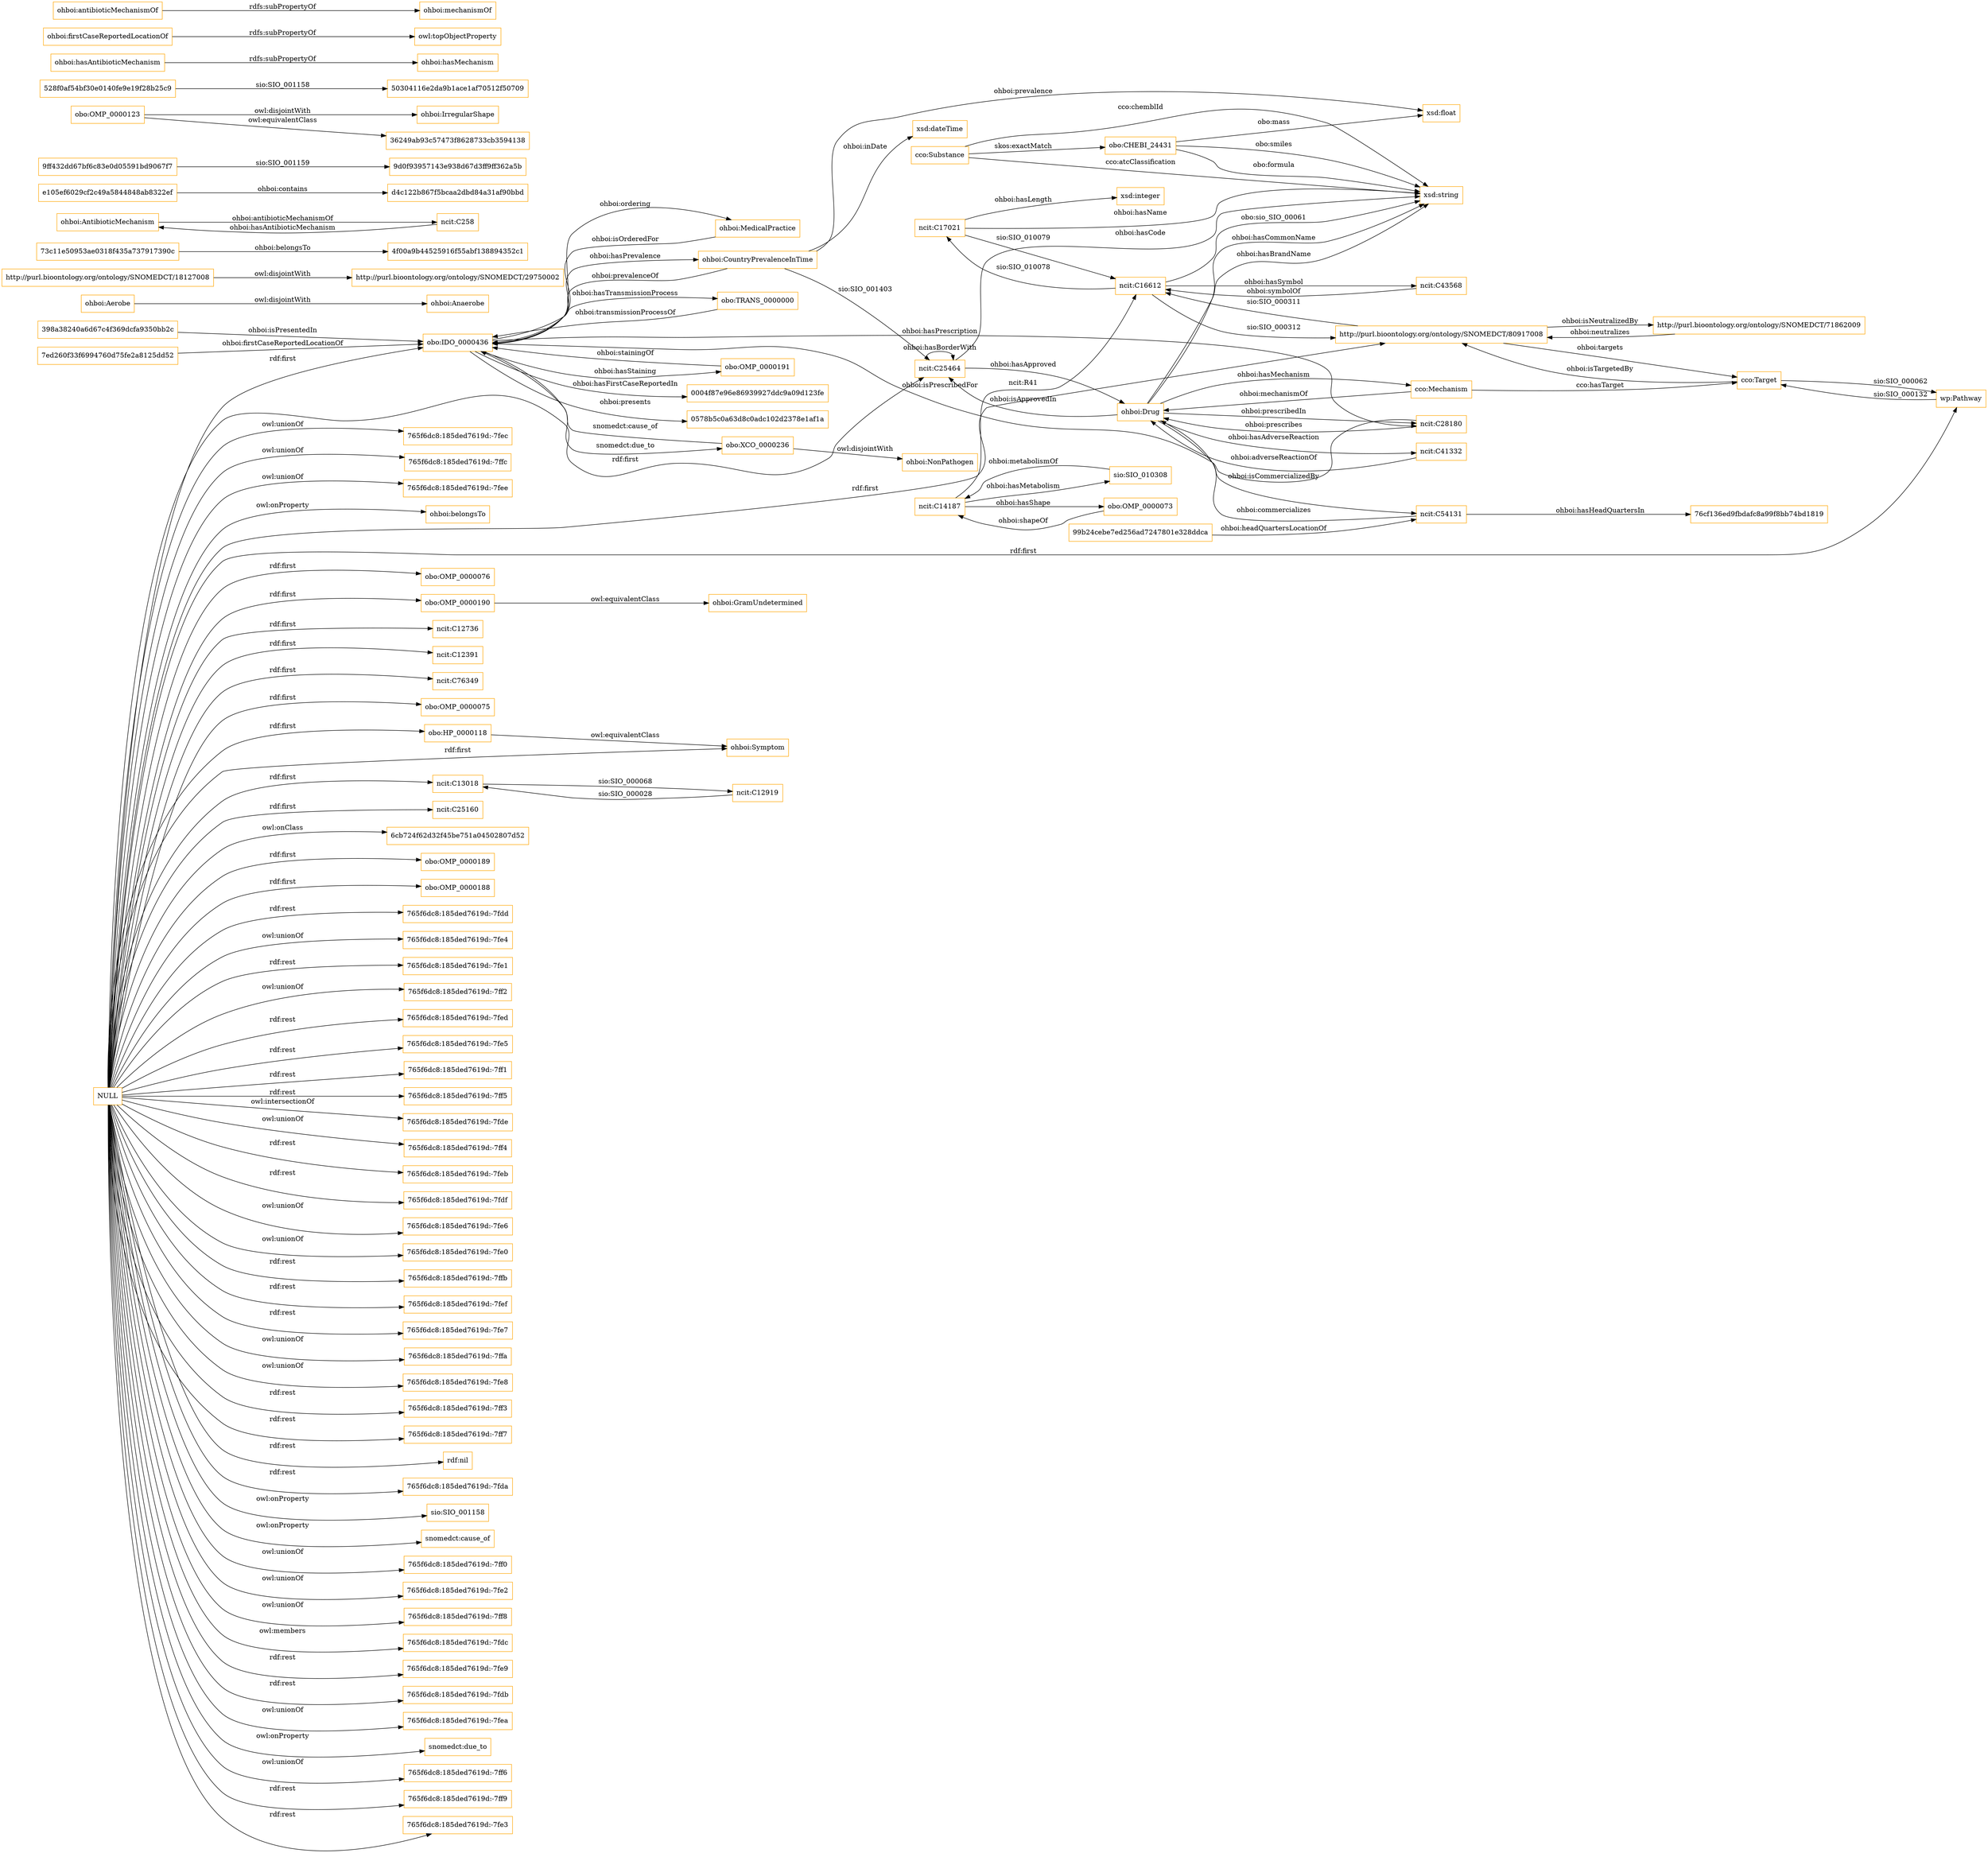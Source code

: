 digraph ar2dtool_diagram { 
rankdir=LR;
size="1501"
node [shape = rectangle, color="orange"]; "obo:CHEBI_24431" "wp:Pathway" "0004f87e96e86939927ddc9a09d123fe" "obo:OMP_0000076" "ohboi:Aerobe" "obo:OMP_0000190" "http://purl.bioontology.org/ontology/SNOMEDCT/29750002" "ncit:C12736" "ncit:C12391" "ncit:C54131" "obo:TRANS_0000000" "ncit:C43568" "ncit:C76349" "7ed260f33f6994760d75fe2a8125dd52" "ohboi:CountryPrevalenceInTime" "4f00a9b44525916f55abf138894352c1" "ohboi:AntibioticMechanism" "ncit:C28180" "73c11e50953ae0318f435a737917390c" "d4c122b867f5bcaa2dbd84a31af90bbd" "e105ef6029cf2c49a5844848ab8322ef" "76cf136ed9fbdafc8a99f8bb74bd1819" "ncit:C17021" "ohboi:GramUndetermined" "http://purl.bioontology.org/ontology/SNOMEDCT/71862009" "obo:OMP_0000075" "ohboi:Drug" "cco:Substance" "9ff432dd67bf6c83e0d05591bd9067f7" "398a38240a6d67c4f369dcfa9350bb2c" "obo:OMP_0000123" "obo:HP_0000118" "http://purl.bioontology.org/ontology/SNOMEDCT/18127008" "0578b5c0a63d8c0adc102d2378e1af1a" "ncit:C16612" "ohboi:IrregularShape" "obo:XCO_0000236" "ncit:C13018" "ohboi:Anaerobe" "36249ab93c57473f8628733cb3594138" "cco:Target" "cco:Mechanism" "ncit:C25160" "50304116e2da9b1ace1af70512f50709" "ohboi:NonPathogen" "528f0af54bf30e0140fe9e19f28b25c9" "6cb724f62d32f45be751a04502807d52" "obo:OMP_0000191" "ncit:C41332" "ohboi:Symptom" "sio:SIO_010308" "http://purl.bioontology.org/ontology/SNOMEDCT/80917008" "obo:OMP_0000189" "obo:IDO_0000436" "ncit:C25464" "9d0f93957143e938d67d3ff9ff362a5b" "ncit:C258" "ncit:C12919" "99b24cebe7ed256ad7247801e328ddca" "ncit:C14187" "obo:OMP_0000073" "obo:OMP_0000188" "ohboi:MedicalPractice" ; /*classes style*/
	"ohboi:Aerobe" -> "ohboi:Anaerobe" [ label = "owl:disjointWith" ];
	"ohboi:hasAntibioticMechanism" -> "ohboi:hasMechanism" [ label = "rdfs:subPropertyOf" ];
	"ohboi:firstCaseReportedLocationOf" -> "owl:topObjectProperty" [ label = "rdfs:subPropertyOf" ];
	"http://purl.bioontology.org/ontology/SNOMEDCT/18127008" -> "http://purl.bioontology.org/ontology/SNOMEDCT/29750002" [ label = "owl:disjointWith" ];
	"ohboi:antibioticMechanismOf" -> "ohboi:mechanismOf" [ label = "rdfs:subPropertyOf" ];
	"obo:OMP_0000123" -> "ohboi:IrregularShape" [ label = "owl:disjointWith" ];
	"obo:OMP_0000123" -> "36249ab93c57473f8628733cb3594138" [ label = "owl:equivalentClass" ];
	"obo:HP_0000118" -> "ohboi:Symptom" [ label = "owl:equivalentClass" ];
	"NULL" -> "765f6dc8:185ded7619d:-7fdd" [ label = "rdf:rest" ];
	"NULL" -> "765f6dc8:185ded7619d:-7fe4" [ label = "owl:unionOf" ];
	"NULL" -> "765f6dc8:185ded7619d:-7fe1" [ label = "rdf:rest" ];
	"NULL" -> "765f6dc8:185ded7619d:-7ff2" [ label = "owl:unionOf" ];
	"NULL" -> "765f6dc8:185ded7619d:-7fed" [ label = "rdf:rest" ];
	"NULL" -> "765f6dc8:185ded7619d:-7fe5" [ label = "rdf:rest" ];
	"NULL" -> "765f6dc8:185ded7619d:-7ff1" [ label = "rdf:rest" ];
	"NULL" -> "ncit:C12736" [ label = "rdf:first" ];
	"NULL" -> "765f6dc8:185ded7619d:-7ff5" [ label = "rdf:rest" ];
	"NULL" -> "765f6dc8:185ded7619d:-7fde" [ label = "owl:intersectionOf" ];
	"NULL" -> "765f6dc8:185ded7619d:-7ff4" [ label = "owl:unionOf" ];
	"NULL" -> "765f6dc8:185ded7619d:-7feb" [ label = "rdf:rest" ];
	"NULL" -> "765f6dc8:185ded7619d:-7fdf" [ label = "rdf:rest" ];
	"NULL" -> "765f6dc8:185ded7619d:-7fe6" [ label = "owl:unionOf" ];
	"NULL" -> "ncit:C25464" [ label = "rdf:first" ];
	"NULL" -> "765f6dc8:185ded7619d:-7fe0" [ label = "owl:unionOf" ];
	"NULL" -> "765f6dc8:185ded7619d:-7ffb" [ label = "rdf:rest" ];
	"NULL" -> "ncit:C12391" [ label = "rdf:first" ];
	"NULL" -> "765f6dc8:185ded7619d:-7fef" [ label = "rdf:rest" ];
	"NULL" -> "765f6dc8:185ded7619d:-7fe7" [ label = "rdf:rest" ];
	"NULL" -> "765f6dc8:185ded7619d:-7ffa" [ label = "owl:unionOf" ];
	"NULL" -> "765f6dc8:185ded7619d:-7fe8" [ label = "owl:unionOf" ];
	"NULL" -> "765f6dc8:185ded7619d:-7ff3" [ label = "rdf:rest" ];
	"NULL" -> "obo:OMP_0000076" [ label = "rdf:first" ];
	"NULL" -> "6cb724f62d32f45be751a04502807d52" [ label = "owl:onClass" ];
	"NULL" -> "765f6dc8:185ded7619d:-7ff7" [ label = "rdf:rest" ];
	"NULL" -> "wp:Pathway" [ label = "rdf:first" ];
	"NULL" -> "rdf:nil" [ label = "rdf:rest" ];
	"NULL" -> "765f6dc8:185ded7619d:-7fda" [ label = "rdf:rest" ];
	"NULL" -> "sio:SIO_001158" [ label = "owl:onProperty" ];
	"NULL" -> "obo:HP_0000118" [ label = "rdf:first" ];
	"NULL" -> "snomedct:cause_of" [ label = "owl:onProperty" ];
	"NULL" -> "ncit:C13018" [ label = "rdf:first" ];
	"NULL" -> "765f6dc8:185ded7619d:-7ff0" [ label = "owl:unionOf" ];
	"NULL" -> "765f6dc8:185ded7619d:-7fe2" [ label = "owl:unionOf" ];
	"NULL" -> "765f6dc8:185ded7619d:-7ff8" [ label = "owl:unionOf" ];
	"NULL" -> "obo:OMP_0000188" [ label = "rdf:first" ];
	"NULL" -> "obo:OMP_0000189" [ label = "rdf:first" ];
	"NULL" -> "765f6dc8:185ded7619d:-7fdc" [ label = "owl:members" ];
	"NULL" -> "765f6dc8:185ded7619d:-7fe9" [ label = "rdf:rest" ];
	"NULL" -> "765f6dc8:185ded7619d:-7fdb" [ label = "rdf:rest" ];
	"NULL" -> "ohboi:Symptom" [ label = "rdf:first" ];
	"NULL" -> "765f6dc8:185ded7619d:-7fea" [ label = "owl:unionOf" ];
	"NULL" -> "snomedct:due_to" [ label = "owl:onProperty" ];
	"NULL" -> "765f6dc8:185ded7619d:-7ff6" [ label = "owl:unionOf" ];
	"NULL" -> "obo:OMP_0000075" [ label = "rdf:first" ];
	"NULL" -> "765f6dc8:185ded7619d:-7ff9" [ label = "rdf:rest" ];
	"NULL" -> "765f6dc8:185ded7619d:-7fe3" [ label = "rdf:rest" ];
	"NULL" -> "http://purl.bioontology.org/ontology/SNOMEDCT/80917008" [ label = "rdf:first" ];
	"NULL" -> "765f6dc8:185ded7619d:-7fec" [ label = "owl:unionOf" ];
	"NULL" -> "ncit:C76349" [ label = "rdf:first" ];
	"NULL" -> "obo:OMP_0000190" [ label = "rdf:first" ];
	"NULL" -> "765f6dc8:185ded7619d:-7ffc" [ label = "owl:unionOf" ];
	"NULL" -> "765f6dc8:185ded7619d:-7fee" [ label = "owl:unionOf" ];
	"NULL" -> "ohboi:belongsTo" [ label = "owl:onProperty" ];
	"NULL" -> "obo:IDO_0000436" [ label = "rdf:first" ];
	"NULL" -> "ncit:C25160" [ label = "rdf:first" ];
	"obo:XCO_0000236" -> "ohboi:NonPathogen" [ label = "owl:disjointWith" ];
	"obo:OMP_0000190" -> "ohboi:GramUndetermined" [ label = "owl:equivalentClass" ];
	"http://purl.bioontology.org/ontology/SNOMEDCT/80917008" -> "cco:Target" [ label = "ohboi:targets" ];
	"ncit:C25464" -> "ncit:C25464" [ label = "ohboi:hasBorderWith" ];
	"obo:IDO_0000436" -> "ohboi:MedicalPractice" [ label = "ohboi:ordering" ];
	"cco:Target" -> "http://purl.bioontology.org/ontology/SNOMEDCT/80917008" [ label = "ohboi:isTargetedBy" ];
	"ohboi:Drug" -> "ncit:C41332" [ label = "ohboi:hasAdverseReaction" ];
	"ncit:C25464" -> "xsd:string" [ label = "ohboi:hasCode" ];
	"99b24cebe7ed256ad7247801e328ddca" -> "ncit:C54131" [ label = "ohboi:headQuartersLocationOf" ];
	"obo:IDO_0000436" -> "obo:TRANS_0000000" [ label = "ohboi:hasTransmissionProcess" ];
	"obo:IDO_0000436" -> "0578b5c0a63d8c0adc102d2378e1af1a" [ label = "ohboi:presents" ];
	"ncit:C25464" -> "ohboi:Drug" [ label = "ohboi:hasApproved" ];
	"398a38240a6d67c4f369dcfa9350bb2c" -> "obo:IDO_0000436" [ label = "ohboi:isPresentedIn" ];
	"ncit:C17021" -> "xsd:string" [ label = "ohboi:hasName" ];
	"ncit:C17021" -> "xsd:integer" [ label = "ohboi:hasLength" ];
	"cco:Substance" -> "xsd:string" [ label = "cco:atcClassification" ];
	"ohboi:CountryPrevalenceInTime" -> "xsd:float" [ label = "ohboi:prevalence" ];
	"ohboi:Drug" -> "xsd:string" [ label = "ohboi:hasBrandName" ];
	"ncit:C14187" -> "ncit:C16612" [ label = "ncit:R41" ];
	"ohboi:CountryPrevalenceInTime" -> "ncit:C25464" [ label = "sio:SIO_001403" ];
	"ncit:C16612" -> "ncit:C43568" [ label = "ohboi:hasSymbol" ];
	"obo:CHEBI_24431" -> "xsd:string" [ label = "obo:smiles" ];
	"cco:Substance" -> "xsd:string" [ label = "cco:chemblId" ];
	"wp:Pathway" -> "cco:Target" [ label = "sio:SIO_000132" ];
	"ohboi:Drug" -> "xsd:string" [ label = "ohboi:hasCommonName" ];
	"obo:XCO_0000236" -> "obo:IDO_0000436" [ label = "snomedct:cause_of" ];
	"obo:CHEBI_24431" -> "xsd:float" [ label = "obo:mass" ];
	"obo:IDO_0000436" -> "obo:OMP_0000191" [ label = "ohboi:hasStaining" ];
	"ncit:C54131" -> "ohboi:Drug" [ label = "ohboi:commercializes" ];
	"obo:IDO_0000436" -> "ohboi:CountryPrevalenceInTime" [ label = "ohboi:hasPrevalence" ];
	"obo:CHEBI_24431" -> "xsd:string" [ label = "obo:formula" ];
	"http://purl.bioontology.org/ontology/SNOMEDCT/80917008" -> "http://purl.bioontology.org/ontology/SNOMEDCT/71862009" [ label = "ohboi:isNeutralizedBy" ];
	"ncit:C13018" -> "ncit:C12919" [ label = "sio:SIO_000068" ];
	"7ed260f33f6994760d75fe2a8125dd52" -> "obo:IDO_0000436" [ label = "ohboi:firstCaseReportedLocationOf" ];
	"ncit:C54131" -> "76cf136ed9fbdafc8a99f8bb74bd1819" [ label = "ohboi:hasHeadQuartersIn" ];
	"ohboi:CountryPrevalenceInTime" -> "obo:IDO_0000436" [ label = "ohboi:prevalenceOf" ];
	"ncit:C43568" -> "ncit:C16612" [ label = "ohboi:symbolOf" ];
	"obo:IDO_0000436" -> "ncit:C28180" [ label = "ohboi:hasPrescription" ];
	"sio:SIO_010308" -> "ncit:C14187" [ label = "ohboi:metabolismOf" ];
	"ohboi:AntibioticMechanism" -> "ncit:C258" [ label = "ohboi:antibioticMechanismOf" ];
	"cco:Target" -> "wp:Pathway" [ label = "sio:SIO_000062" ];
	"obo:OMP_0000073" -> "ncit:C14187" [ label = "ohboi:shapeOf" ];
	"ncit:C28180" -> "ohboi:Drug" [ label = "ohboi:prescribes" ];
	"e105ef6029cf2c49a5844848ab8322ef" -> "d4c122b867f5bcaa2dbd84a31af90bbd" [ label = "ohboi:contains" ];
	"ncit:C16612" -> "xsd:string" [ label = "obo:sio_SIO_00061" ];
	"ncit:C17021" -> "ncit:C16612" [ label = "sio:SIO_010079" ];
	"ncit:C16612" -> "ncit:C17021" [ label = "sio:SIO_010078" ];
	"ohboi:Drug" -> "cco:Mechanism" [ label = "ohboi:hasMechanism" ];
	"ohboi:Drug" -> "ncit:C28180" [ label = "ohboi:prescribedIn" ];
	"obo:IDO_0000436" -> "obo:XCO_0000236" [ label = "snomedct:due_to" ];
	"ncit:C14187" -> "sio:SIO_010308" [ label = "ohboi:hasMetabolism" ];
	"ncit:C28180" -> "obo:IDO_0000436" [ label = "ohboi:isPrescribedFor" ];
	"http://purl.bioontology.org/ontology/SNOMEDCT/71862009" -> "http://purl.bioontology.org/ontology/SNOMEDCT/80917008" [ label = "ohboi:neutralizes" ];
	"cco:Substance" -> "obo:CHEBI_24431" [ label = "skos:exactMatch" ];
	"obo:IDO_0000436" -> "0004f87e96e86939927ddc9a09d123fe" [ label = "ohboi:hasFirstCaseReportedIn" ];
	"obo:OMP_0000191" -> "obo:IDO_0000436" [ label = "ohboi:stainingOf" ];
	"ohboi:MedicalPractice" -> "obo:IDO_0000436" [ label = "ohboi:isOrderedFor" ];
	"ncit:C41332" -> "ohboi:Drug" [ label = "ohboi:adverseReactionOf" ];
	"ncit:C16612" -> "http://purl.bioontology.org/ontology/SNOMEDCT/80917008" [ label = "sio:SIO_000312" ];
	"obo:TRANS_0000000" -> "obo:IDO_0000436" [ label = "ohboi:transmissionProcessOf" ];
	"http://purl.bioontology.org/ontology/SNOMEDCT/80917008" -> "ncit:C16612" [ label = "sio:SIO_000311" ];
	"cco:Mechanism" -> "cco:Target" [ label = "cco:hasTarget" ];
	"ncit:C258" -> "ohboi:AntibioticMechanism" [ label = "ohboi:hasAntibioticMechanism" ];
	"ohboi:Drug" -> "ncit:C54131" [ label = "ohboi:isCommercializedBy" ];
	"ohboi:CountryPrevalenceInTime" -> "xsd:dateTime" [ label = "ohboi:inDate" ];
	"ncit:C14187" -> "obo:OMP_0000073" [ label = "ohboi:hasShape" ];
	"ohboi:Drug" -> "ncit:C25464" [ label = "ohboi:isApprovedIn" ];
	"cco:Mechanism" -> "ohboi:Drug" [ label = "ohboi:mechanismOf" ];
	"73c11e50953ae0318f435a737917390c" -> "4f00a9b44525916f55abf138894352c1" [ label = "ohboi:belongsTo" ];
	"528f0af54bf30e0140fe9e19f28b25c9" -> "50304116e2da9b1ace1af70512f50709" [ label = "sio:SIO_001158" ];
	"9ff432dd67bf6c83e0d05591bd9067f7" -> "9d0f93957143e938d67d3ff9ff362a5b" [ label = "sio:SIO_001159" ];
	"ncit:C12919" -> "ncit:C13018" [ label = "sio:SIO_000028" ];

}
